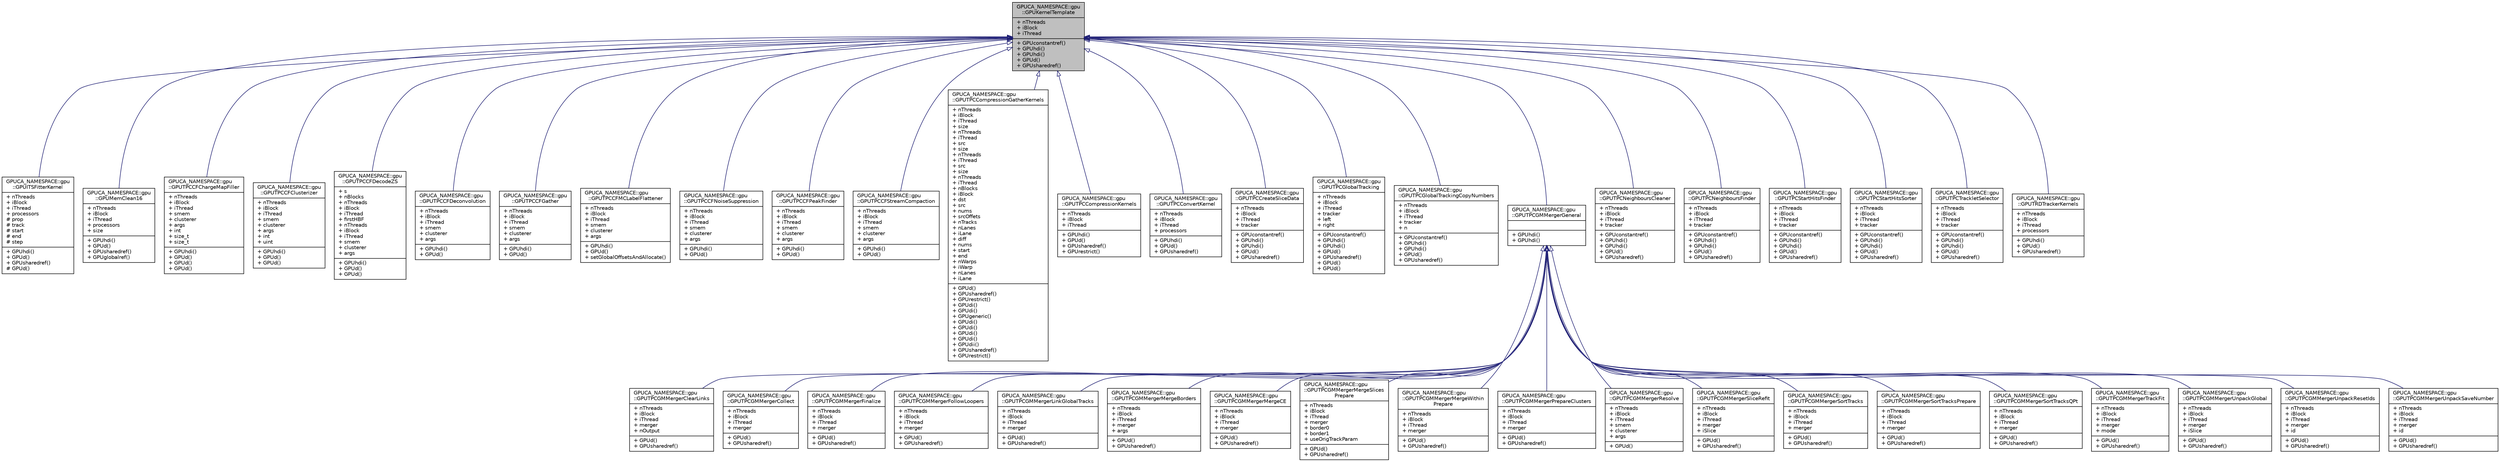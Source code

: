 digraph "GPUCA_NAMESPACE::gpu::GPUKernelTemplate"
{
 // INTERACTIVE_SVG=YES
  bgcolor="transparent";
  edge [fontname="Helvetica",fontsize="10",labelfontname="Helvetica",labelfontsize="10"];
  node [fontname="Helvetica",fontsize="10",shape=record];
  Node0 [label="{GPUCA_NAMESPACE::gpu\l::GPUKernelTemplate\n|+ nThreads\l+ iBlock\l+ iThread\l|+ GPUconstantref()\l+ GPUhdi()\l+ GPUhdi()\l+ GPUd()\l+ GPUsharedref()\l}",height=0.2,width=0.4,color="black", fillcolor="grey75", style="filled", fontcolor="black"];
  Node0 -> Node1 [dir="back",color="midnightblue",fontsize="10",style="solid",arrowtail="onormal",fontname="Helvetica"];
  Node1 [label="{GPUCA_NAMESPACE::gpu\l::GPUITSFitterKernel\n|+ nThreads\l+ iBlock\l+ iThread\l+ processors\l# prop\l# track\l# start\l# end\l# step\l|+ GPUhdi()\l+ GPUd()\l+ GPUsharedref()\l# GPUd()\l}",height=0.2,width=0.4,color="black",URL="$d8/dba/classGPUCA__NAMESPACE_1_1gpu_1_1GPUITSFitterKernel.html"];
  Node0 -> Node2 [dir="back",color="midnightblue",fontsize="10",style="solid",arrowtail="onormal",fontname="Helvetica"];
  Node2 [label="{GPUCA_NAMESPACE::gpu\l::GPUMemClean16\n|+ nThreads\l+ iBlock\l+ iThread\l+ processors\l+ size\l|+ GPUhdi()\l+ GPUd()\l+ GPUsharedref()\l+ GPUglobalref()\l}",height=0.2,width=0.4,color="black",URL="$da/d27/classGPUCA__NAMESPACE_1_1gpu_1_1GPUMemClean16.html"];
  Node0 -> Node3 [dir="back",color="midnightblue",fontsize="10",style="solid",arrowtail="onormal",fontname="Helvetica"];
  Node3 [label="{GPUCA_NAMESPACE::gpu\l::GPUTPCCFChargeMapFiller\n|+ nThreads\l+ iBlock\l+ iThread\l+ smem\l+ clusterer\l+ args\l+ int\l+ size_t\l+ size_t\l|+ GPUhdi()\l+ GPUd()\l+ GPUd()\l+ GPUd()\l}",height=0.2,width=0.4,color="black",URL="$d1/d49/classGPUCA__NAMESPACE_1_1gpu_1_1GPUTPCCFChargeMapFiller.html"];
  Node0 -> Node4 [dir="back",color="midnightblue",fontsize="10",style="solid",arrowtail="onormal",fontname="Helvetica"];
  Node4 [label="{GPUCA_NAMESPACE::gpu\l::GPUTPCCFClusterizer\n|+ nThreads\l+ iBlock\l+ iThread\l+ smem\l+ clusterer\l+ args\l+ int\l+ uint\l|+ GPUhdi()\l+ GPUd()\l+ GPUd()\l}",height=0.2,width=0.4,color="black",URL="$dd/db2/classGPUCA__NAMESPACE_1_1gpu_1_1GPUTPCCFClusterizer.html"];
  Node0 -> Node5 [dir="back",color="midnightblue",fontsize="10",style="solid",arrowtail="onormal",fontname="Helvetica"];
  Node5 [label="{GPUCA_NAMESPACE::gpu\l::GPUTPCCFDecodeZS\n|+ s\l+ nBlocks\l+ nThreads\l+ iBlock\l+ iThread\l+ firstHBF\l+ nThreads\l+ iBlock\l+ iThread\l+ smem\l+ clusterer\l+ args\l|+ GPUhdi()\l+ GPUd()\l+ GPUd()\l}",height=0.2,width=0.4,color="black",URL="$df/d90/classGPUCA__NAMESPACE_1_1gpu_1_1GPUTPCCFDecodeZS.html"];
  Node0 -> Node6 [dir="back",color="midnightblue",fontsize="10",style="solid",arrowtail="onormal",fontname="Helvetica"];
  Node6 [label="{GPUCA_NAMESPACE::gpu\l::GPUTPCCFDeconvolution\n|+ nThreads\l+ iBlock\l+ iThread\l+ smem\l+ clusterer\l+ args\l|+ GPUhdi()\l+ GPUd()\l}",height=0.2,width=0.4,color="black",URL="$d9/d9a/classGPUCA__NAMESPACE_1_1gpu_1_1GPUTPCCFDeconvolution.html"];
  Node0 -> Node7 [dir="back",color="midnightblue",fontsize="10",style="solid",arrowtail="onormal",fontname="Helvetica"];
  Node7 [label="{GPUCA_NAMESPACE::gpu\l::GPUTPCCFGather\n|+ nThreads\l+ iBlock\l+ iThread\l+ smem\l+ clusterer\l+ args\l|+ GPUhdi()\l+ GPUd()\l}",height=0.2,width=0.4,color="black",URL="$d3/d02/classGPUCA__NAMESPACE_1_1gpu_1_1GPUTPCCFGather.html"];
  Node0 -> Node8 [dir="back",color="midnightblue",fontsize="10",style="solid",arrowtail="onormal",fontname="Helvetica"];
  Node8 [label="{GPUCA_NAMESPACE::gpu\l::GPUTPCCFMCLabelFlattener\n|+ nThreads\l+ iBlock\l+ iThread\l+ smem\l+ clusterer\l+ args\l|+ GPUhdi()\l+ GPUd()\l+ setGlobalOffsetsAndAllocate()\l}",height=0.2,width=0.4,color="black",URL="$d0/dad/classGPUCA__NAMESPACE_1_1gpu_1_1GPUTPCCFMCLabelFlattener.html"];
  Node0 -> Node9 [dir="back",color="midnightblue",fontsize="10",style="solid",arrowtail="onormal",fontname="Helvetica"];
  Node9 [label="{GPUCA_NAMESPACE::gpu\l::GPUTPCCFNoiseSuppression\n|+ nThreads\l+ iBlock\l+ iThread\l+ smem\l+ clusterer\l+ args\l|+ GPUhdi()\l+ GPUd()\l}",height=0.2,width=0.4,color="black",URL="$db/d60/classGPUCA__NAMESPACE_1_1gpu_1_1GPUTPCCFNoiseSuppression.html"];
  Node0 -> Node10 [dir="back",color="midnightblue",fontsize="10",style="solid",arrowtail="onormal",fontname="Helvetica"];
  Node10 [label="{GPUCA_NAMESPACE::gpu\l::GPUTPCCFPeakFinder\n|+ nThreads\l+ iBlock\l+ iThread\l+ smem\l+ clusterer\l+ args\l|+ GPUhdi()\l+ GPUd()\l}",height=0.2,width=0.4,color="black",URL="$db/d88/classGPUCA__NAMESPACE_1_1gpu_1_1GPUTPCCFPeakFinder.html"];
  Node0 -> Node11 [dir="back",color="midnightblue",fontsize="10",style="solid",arrowtail="onormal",fontname="Helvetica"];
  Node11 [label="{GPUCA_NAMESPACE::gpu\l::GPUTPCCFStreamCompaction\n|+ nThreads\l+ iBlock\l+ iThread\l+ smem\l+ clusterer\l+ args\l|+ GPUhdi()\l+ GPUd()\l}",height=0.2,width=0.4,color="black",URL="$d9/dc1/classGPUCA__NAMESPACE_1_1gpu_1_1GPUTPCCFStreamCompaction.html"];
  Node0 -> Node12 [dir="back",color="midnightblue",fontsize="10",style="solid",arrowtail="onormal",fontname="Helvetica"];
  Node12 [label="{GPUCA_NAMESPACE::gpu\l::GPUTPCCompressionGatherKernels\n|+ nThreads\l+ iBlock\l+ iThread\l+ size\l+ nThreads\l+ iThread\l+ src\l+ size\l+ nThreads\l+ iThread\l+ src\l+ size\l+ nThreads\l+ iThread\l+ nBlocks\l+ iBlock\l+ dst\l+ src\l+ nums\l+ srcOffets\l+ nTracks\l+ nLanes\l+ iLane\l+ diff\l+ nums\l+ start\l+ end\l+ nWarps\l+ iWarp\l+ nLanes\l+ iLane\l|+ GPUd()\l+ GPUsharedref()\l+ GPUrestrict()\l+ GPUdi()\l+ GPUdi()\l+ GPUgeneric()\l+ GPUdi()\l+ GPUdi()\l+ GPUdi()\l+ GPUdi()\l+ GPUdii()\l+ GPUsharedref()\l+ GPUrestrict()\l}",height=0.2,width=0.4,color="black",URL="$db/d03/classGPUCA__NAMESPACE_1_1gpu_1_1GPUTPCCompressionGatherKernels.html"];
  Node0 -> Node13 [dir="back",color="midnightblue",fontsize="10",style="solid",arrowtail="onormal",fontname="Helvetica"];
  Node13 [label="{GPUCA_NAMESPACE::gpu\l::GPUTPCCompressionKernels\n|+ nThreads\l+ iBlock\l+ iThread\l|+ GPUhdi()\l+ GPUd()\l+ GPUsharedref()\l+ GPUrestrict()\l}",height=0.2,width=0.4,color="black",URL="$d0/d6b/classGPUCA__NAMESPACE_1_1gpu_1_1GPUTPCCompressionKernels.html"];
  Node0 -> Node14 [dir="back",color="midnightblue",fontsize="10",style="solid",arrowtail="onormal",fontname="Helvetica"];
  Node14 [label="{GPUCA_NAMESPACE::gpu\l::GPUTPCConvertKernel\n|+ nThreads\l+ iBlock\l+ iThread\l+ processors\l|+ GPUhdi()\l+ GPUd()\l+ GPUsharedref()\l}",height=0.2,width=0.4,color="black",URL="$d8/dc8/classGPUCA__NAMESPACE_1_1gpu_1_1GPUTPCConvertKernel.html"];
  Node0 -> Node15 [dir="back",color="midnightblue",fontsize="10",style="solid",arrowtail="onormal",fontname="Helvetica"];
  Node15 [label="{GPUCA_NAMESPACE::gpu\l::GPUTPCCreateSliceData\n|+ nThreads\l+ iBlock\l+ iThread\l+ tracker\l|+ GPUconstantref()\l+ GPUhdi()\l+ GPUhdi()\l+ GPUd()\l+ GPUsharedref()\l}",height=0.2,width=0.4,color="black",URL="$d2/db6/classGPUCA__NAMESPACE_1_1gpu_1_1GPUTPCCreateSliceData.html"];
  Node0 -> Node16 [dir="back",color="midnightblue",fontsize="10",style="solid",arrowtail="onormal",fontname="Helvetica"];
  Node16 [label="{GPUCA_NAMESPACE::gpu\l::GPUTPCGlobalTracking\n|+ nThreads\l+ iBlock\l+ iThread\l+ tracker\l+ left\l+ right\l|+ GPUconstantref()\l+ GPUhdi()\l+ GPUhdi()\l+ GPUd()\l+ GPUsharedref()\l+ GPUd()\l+ GPUd()\l}",height=0.2,width=0.4,color="black",URL="$d9/ddb/classGPUCA__NAMESPACE_1_1gpu_1_1GPUTPCGlobalTracking.html"];
  Node0 -> Node17 [dir="back",color="midnightblue",fontsize="10",style="solid",arrowtail="onormal",fontname="Helvetica"];
  Node17 [label="{GPUCA_NAMESPACE::gpu\l::GPUTPCGlobalTrackingCopyNumbers\n|+ nThreads\l+ iBlock\l+ iThread\l+ tracker\l+ n\l|+ GPUconstantref()\l+ GPUhdi()\l+ GPUhdi()\l+ GPUd()\l+ GPUsharedref()\l}",height=0.2,width=0.4,color="black",URL="$df/da8/classGPUCA__NAMESPACE_1_1gpu_1_1GPUTPCGlobalTrackingCopyNumbers.html"];
  Node0 -> Node18 [dir="back",color="midnightblue",fontsize="10",style="solid",arrowtail="onormal",fontname="Helvetica"];
  Node18 [label="{GPUCA_NAMESPACE::gpu\l::GPUTPCGMMergerGeneral\n||+ GPUhdi()\l+ GPUhdi()\l}",height=0.2,width=0.4,color="black",URL="$da/dd0/classGPUCA__NAMESPACE_1_1gpu_1_1GPUTPCGMMergerGeneral.html"];
  Node18 -> Node19 [dir="back",color="midnightblue",fontsize="10",style="solid",arrowtail="onormal",fontname="Helvetica"];
  Node19 [label="{GPUCA_NAMESPACE::gpu\l::GPUTPCGMMergerClearLinks\n|+ nThreads\l+ iBlock\l+ iThread\l+ merger\l+ nOutput\l|+ GPUd()\l+ GPUsharedref()\l}",height=0.2,width=0.4,color="black",URL="$d5/d9e/classGPUCA__NAMESPACE_1_1gpu_1_1GPUTPCGMMergerClearLinks.html"];
  Node18 -> Node20 [dir="back",color="midnightblue",fontsize="10",style="solid",arrowtail="onormal",fontname="Helvetica"];
  Node20 [label="{GPUCA_NAMESPACE::gpu\l::GPUTPCGMMergerCollect\n|+ nThreads\l+ iBlock\l+ iThread\l+ merger\l|+ GPUd()\l+ GPUsharedref()\l}",height=0.2,width=0.4,color="black",URL="$d0/d77/classGPUCA__NAMESPACE_1_1gpu_1_1GPUTPCGMMergerCollect.html"];
  Node18 -> Node21 [dir="back",color="midnightblue",fontsize="10",style="solid",arrowtail="onormal",fontname="Helvetica"];
  Node21 [label="{GPUCA_NAMESPACE::gpu\l::GPUTPCGMMergerFinalize\n|+ nThreads\l+ iBlock\l+ iThread\l+ merger\l|+ GPUd()\l+ GPUsharedref()\l}",height=0.2,width=0.4,color="black",URL="$de/dc0/classGPUCA__NAMESPACE_1_1gpu_1_1GPUTPCGMMergerFinalize.html"];
  Node18 -> Node22 [dir="back",color="midnightblue",fontsize="10",style="solid",arrowtail="onormal",fontname="Helvetica"];
  Node22 [label="{GPUCA_NAMESPACE::gpu\l::GPUTPCGMMergerFollowLoopers\n|+ nThreads\l+ iBlock\l+ iThread\l+ merger\l|+ GPUd()\l+ GPUsharedref()\l}",height=0.2,width=0.4,color="black",URL="$dd/d4c/classGPUCA__NAMESPACE_1_1gpu_1_1GPUTPCGMMergerFollowLoopers.html"];
  Node18 -> Node23 [dir="back",color="midnightblue",fontsize="10",style="solid",arrowtail="onormal",fontname="Helvetica"];
  Node23 [label="{GPUCA_NAMESPACE::gpu\l::GPUTPCGMMergerLinkGlobalTracks\n|+ nThreads\l+ iBlock\l+ iThread\l+ merger\l|+ GPUd()\l+ GPUsharedref()\l}",height=0.2,width=0.4,color="black",URL="$db/dc9/classGPUCA__NAMESPACE_1_1gpu_1_1GPUTPCGMMergerLinkGlobalTracks.html"];
  Node18 -> Node24 [dir="back",color="midnightblue",fontsize="10",style="solid",arrowtail="onormal",fontname="Helvetica"];
  Node24 [label="{GPUCA_NAMESPACE::gpu\l::GPUTPCGMMergerMergeBorders\n|+ nThreads\l+ iBlock\l+ iThread\l+ merger\l+ args\l|+ GPUd()\l+ GPUsharedref()\l}",height=0.2,width=0.4,color="black",URL="$d6/d5e/classGPUCA__NAMESPACE_1_1gpu_1_1GPUTPCGMMergerMergeBorders.html"];
  Node18 -> Node25 [dir="back",color="midnightblue",fontsize="10",style="solid",arrowtail="onormal",fontname="Helvetica"];
  Node25 [label="{GPUCA_NAMESPACE::gpu\l::GPUTPCGMMergerMergeCE\n|+ nThreads\l+ iBlock\l+ iThread\l+ merger\l|+ GPUd()\l+ GPUsharedref()\l}",height=0.2,width=0.4,color="black",URL="$df/d82/classGPUCA__NAMESPACE_1_1gpu_1_1GPUTPCGMMergerMergeCE.html"];
  Node18 -> Node26 [dir="back",color="midnightblue",fontsize="10",style="solid",arrowtail="onormal",fontname="Helvetica"];
  Node26 [label="{GPUCA_NAMESPACE::gpu\l::GPUTPCGMMergerMergeSlices\lPrepare\n|+ nThreads\l+ iBlock\l+ iThread\l+ merger\l+ border0\l+ border1\l+ useOrigTrackParam\l|+ GPUd()\l+ GPUsharedref()\l}",height=0.2,width=0.4,color="black",URL="$d2/d3b/classGPUCA__NAMESPACE_1_1gpu_1_1GPUTPCGMMergerMergeSlicesPrepare.html"];
  Node18 -> Node27 [dir="back",color="midnightblue",fontsize="10",style="solid",arrowtail="onormal",fontname="Helvetica"];
  Node27 [label="{GPUCA_NAMESPACE::gpu\l::GPUTPCGMMergerMergeWithin\lPrepare\n|+ nThreads\l+ iBlock\l+ iThread\l+ merger\l|+ GPUd()\l+ GPUsharedref()\l}",height=0.2,width=0.4,color="black",URL="$d1/d1b/classGPUCA__NAMESPACE_1_1gpu_1_1GPUTPCGMMergerMergeWithinPrepare.html"];
  Node18 -> Node28 [dir="back",color="midnightblue",fontsize="10",style="solid",arrowtail="onormal",fontname="Helvetica"];
  Node28 [label="{GPUCA_NAMESPACE::gpu\l::GPUTPCGMMergerPrepareClusters\n|+ nThreads\l+ iBlock\l+ iThread\l+ merger\l|+ GPUd()\l+ GPUsharedref()\l}",height=0.2,width=0.4,color="black",URL="$df/dfa/classGPUCA__NAMESPACE_1_1gpu_1_1GPUTPCGMMergerPrepareClusters.html"];
  Node18 -> Node29 [dir="back",color="midnightblue",fontsize="10",style="solid",arrowtail="onormal",fontname="Helvetica"];
  Node29 [label="{GPUCA_NAMESPACE::gpu\l::GPUTPCGMMergerResolve\n|+ nThreads\l+ iBlock\l+ iThread\l+ smem\l+ clusterer\l+ args\l|+ GPUd()\l}",height=0.2,width=0.4,color="black",URL="$de/d91/classGPUCA__NAMESPACE_1_1gpu_1_1GPUTPCGMMergerResolve.html"];
  Node18 -> Node30 [dir="back",color="midnightblue",fontsize="10",style="solid",arrowtail="onormal",fontname="Helvetica"];
  Node30 [label="{GPUCA_NAMESPACE::gpu\l::GPUTPCGMMergerSliceRefit\n|+ nThreads\l+ iBlock\l+ iThread\l+ merger\l+ iSlice\l|+ GPUd()\l+ GPUsharedref()\l}",height=0.2,width=0.4,color="black",URL="$d6/d6a/classGPUCA__NAMESPACE_1_1gpu_1_1GPUTPCGMMergerSliceRefit.html"];
  Node18 -> Node31 [dir="back",color="midnightblue",fontsize="10",style="solid",arrowtail="onormal",fontname="Helvetica"];
  Node31 [label="{GPUCA_NAMESPACE::gpu\l::GPUTPCGMMergerSortTracks\n|+ nThreads\l+ iBlock\l+ iThread\l+ merger\l|+ GPUd()\l+ GPUsharedref()\l}",height=0.2,width=0.4,color="black",URL="$d2/d55/classGPUCA__NAMESPACE_1_1gpu_1_1GPUTPCGMMergerSortTracks.html"];
  Node18 -> Node32 [dir="back",color="midnightblue",fontsize="10",style="solid",arrowtail="onormal",fontname="Helvetica"];
  Node32 [label="{GPUCA_NAMESPACE::gpu\l::GPUTPCGMMergerSortTracksPrepare\n|+ nThreads\l+ iBlock\l+ iThread\l+ merger\l|+ GPUd()\l+ GPUsharedref()\l}",height=0.2,width=0.4,color="black",URL="$d7/d86/classGPUCA__NAMESPACE_1_1gpu_1_1GPUTPCGMMergerSortTracksPrepare.html"];
  Node18 -> Node33 [dir="back",color="midnightblue",fontsize="10",style="solid",arrowtail="onormal",fontname="Helvetica"];
  Node33 [label="{GPUCA_NAMESPACE::gpu\l::GPUTPCGMMergerSortTracksQPt\n|+ nThreads\l+ iBlock\l+ iThread\l+ merger\l|+ GPUd()\l+ GPUsharedref()\l}",height=0.2,width=0.4,color="black",URL="$d4/dd7/classGPUCA__NAMESPACE_1_1gpu_1_1GPUTPCGMMergerSortTracksQPt.html"];
  Node18 -> Node34 [dir="back",color="midnightblue",fontsize="10",style="solid",arrowtail="onormal",fontname="Helvetica"];
  Node34 [label="{GPUCA_NAMESPACE::gpu\l::GPUTPCGMMergerTrackFit\n|+ nThreads\l+ iBlock\l+ iThread\l+ merger\l+ mode\l|+ GPUd()\l+ GPUsharedref()\l}",height=0.2,width=0.4,color="black",URL="$db/d09/classGPUCA__NAMESPACE_1_1gpu_1_1GPUTPCGMMergerTrackFit.html"];
  Node18 -> Node35 [dir="back",color="midnightblue",fontsize="10",style="solid",arrowtail="onormal",fontname="Helvetica"];
  Node35 [label="{GPUCA_NAMESPACE::gpu\l::GPUTPCGMMergerUnpackGlobal\n|+ nThreads\l+ iBlock\l+ iThread\l+ merger\l+ iSlice\l|+ GPUd()\l+ GPUsharedref()\l}",height=0.2,width=0.4,color="black",URL="$d4/dab/classGPUCA__NAMESPACE_1_1gpu_1_1GPUTPCGMMergerUnpackGlobal.html"];
  Node18 -> Node36 [dir="back",color="midnightblue",fontsize="10",style="solid",arrowtail="onormal",fontname="Helvetica"];
  Node36 [label="{GPUCA_NAMESPACE::gpu\l::GPUTPCGMMergerUnpackResetIds\n|+ nThreads\l+ iBlock\l+ iThread\l+ merger\l+ id\l|+ GPUd()\l+ GPUsharedref()\l}",height=0.2,width=0.4,color="black",URL="$db/d92/classGPUCA__NAMESPACE_1_1gpu_1_1GPUTPCGMMergerUnpackResetIds.html"];
  Node18 -> Node37 [dir="back",color="midnightblue",fontsize="10",style="solid",arrowtail="onormal",fontname="Helvetica"];
  Node37 [label="{GPUCA_NAMESPACE::gpu\l::GPUTPCGMMergerUnpackSaveNumber\n|+ nThreads\l+ iBlock\l+ iThread\l+ merger\l+ id\l|+ GPUd()\l+ GPUsharedref()\l}",height=0.2,width=0.4,color="black",URL="$d0/d00/classGPUCA__NAMESPACE_1_1gpu_1_1GPUTPCGMMergerUnpackSaveNumber.html"];
  Node0 -> Node38 [dir="back",color="midnightblue",fontsize="10",style="solid",arrowtail="onormal",fontname="Helvetica"];
  Node38 [label="{GPUCA_NAMESPACE::gpu\l::GPUTPCNeighboursCleaner\n|+ nThreads\l+ iBlock\l+ iThread\l+ tracker\l|+ GPUconstantref()\l+ GPUhdi()\l+ GPUhdi()\l+ GPUd()\l+ GPUsharedref()\l}",height=0.2,width=0.4,color="black",URL="$d2/d8c/classGPUCA__NAMESPACE_1_1gpu_1_1GPUTPCNeighboursCleaner.html"];
  Node0 -> Node39 [dir="back",color="midnightblue",fontsize="10",style="solid",arrowtail="onormal",fontname="Helvetica"];
  Node39 [label="{GPUCA_NAMESPACE::gpu\l::GPUTPCNeighboursFinder\n|+ nThreads\l+ iBlock\l+ iThread\l+ tracker\l|+ GPUconstantref()\l+ GPUhdi()\l+ GPUhdi()\l+ GPUd()\l+ GPUsharedref()\l}",height=0.2,width=0.4,color="black",URL="$d7/dd4/classGPUCA__NAMESPACE_1_1gpu_1_1GPUTPCNeighboursFinder.html"];
  Node0 -> Node40 [dir="back",color="midnightblue",fontsize="10",style="solid",arrowtail="onormal",fontname="Helvetica"];
  Node40 [label="{GPUCA_NAMESPACE::gpu\l::GPUTPCStartHitsFinder\n|+ nThreads\l+ iBlock\l+ iThread\l+ tracker\l|+ GPUconstantref()\l+ GPUhdi()\l+ GPUhdi()\l+ GPUd()\l+ GPUsharedref()\l}",height=0.2,width=0.4,color="black",URL="$d1/d4a/classGPUCA__NAMESPACE_1_1gpu_1_1GPUTPCStartHitsFinder.html"];
  Node0 -> Node41 [dir="back",color="midnightblue",fontsize="10",style="solid",arrowtail="onormal",fontname="Helvetica"];
  Node41 [label="{GPUCA_NAMESPACE::gpu\l::GPUTPCStartHitsSorter\n|+ nThreads\l+ iBlock\l+ iThread\l+ tracker\l|+ GPUconstantref()\l+ GPUhdi()\l+ GPUhdi()\l+ GPUd()\l+ GPUsharedref()\l}",height=0.2,width=0.4,color="black",URL="$dc/d09/classGPUCA__NAMESPACE_1_1gpu_1_1GPUTPCStartHitsSorter.html"];
  Node0 -> Node42 [dir="back",color="midnightblue",fontsize="10",style="solid",arrowtail="onormal",fontname="Helvetica"];
  Node42 [label="{GPUCA_NAMESPACE::gpu\l::GPUTPCTrackletSelector\n|+ nThreads\l+ iBlock\l+ iThread\l+ tracker\l|+ GPUconstantref()\l+ GPUhdi()\l+ GPUhdi()\l+ GPUd()\l+ GPUsharedref()\l}",height=0.2,width=0.4,color="black",URL="$d7/d66/classGPUCA__NAMESPACE_1_1gpu_1_1GPUTPCTrackletSelector.html"];
  Node0 -> Node43 [dir="back",color="midnightblue",fontsize="10",style="solid",arrowtail="onormal",fontname="Helvetica"];
  Node43 [label="{GPUCA_NAMESPACE::gpu\l::GPUTRDTrackerKernels\n|+ nThreads\l+ iBlock\l+ iThread\l+ processors\l|+ GPUhdi()\l+ GPUd()\l+ GPUsharedref()\l}",height=0.2,width=0.4,color="black",URL="$d1/d08/classGPUCA__NAMESPACE_1_1gpu_1_1GPUTRDTrackerKernels.html"];
}
